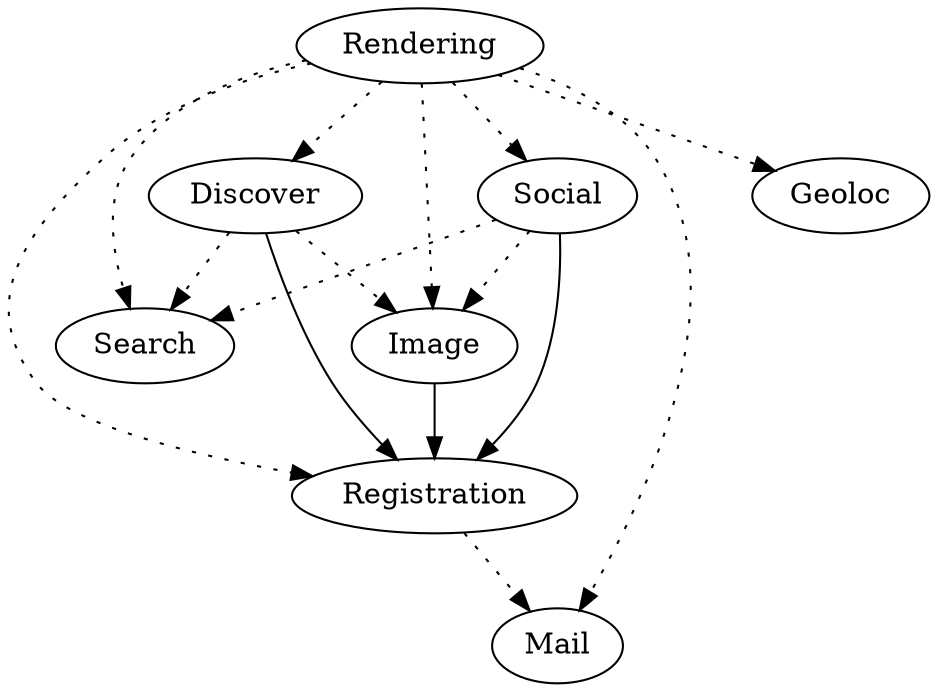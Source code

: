 digraph AgroDependencies {
	Registration -> Mail [style=dotted];
	Image -> Registration;
	Social -> Image [style=dotted];
	Social -> Registration;
	Social -> Search [style=dotted];
	Discover -> Image [style=dotted];
	Discover -> Registration;
	Discover -> Search [style=dotted];
	Rendering -> Social [style=dotted];
	Rendering -> Discover [style=dotted];
	Rendering -> Image [style=dotted];
	Rendering -> Geoloc [style=dotted];
	Rendering -> Registration [style=dotted];
	Rendering -> Search [style=dotted];
	Rendering -> Mail [style=dotted];
}
